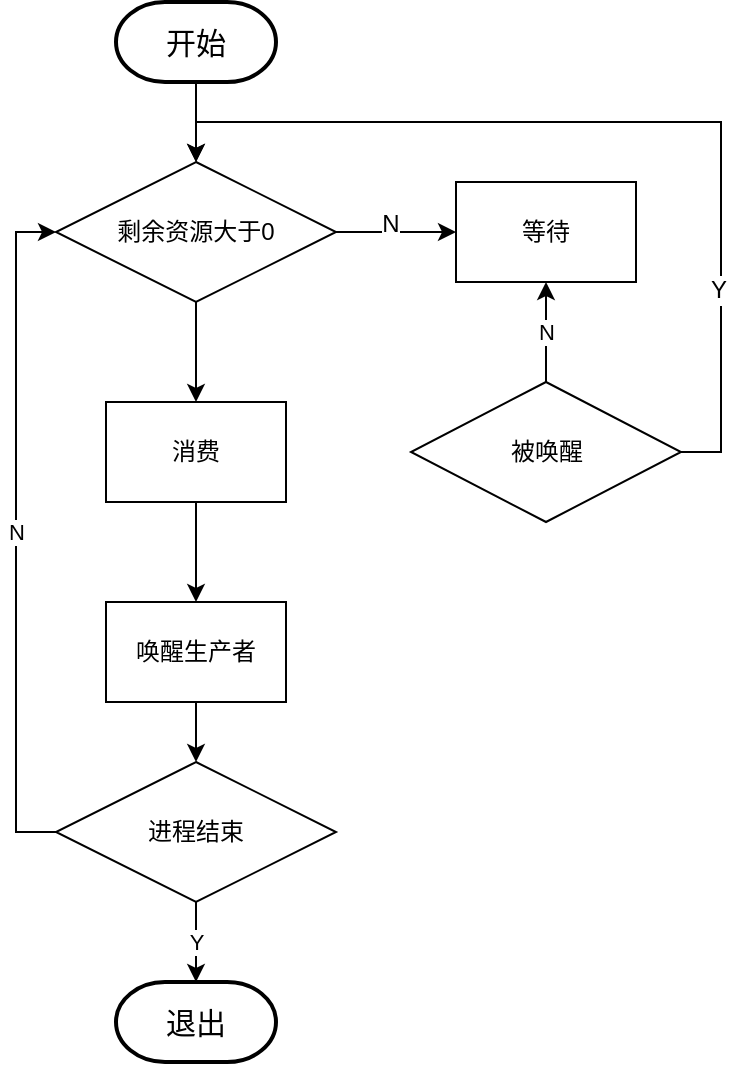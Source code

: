 <mxfile version="12.4.2" type="device" pages="1"><diagram id="_3zAawKxxha5V5olvU7X" name="第 1 页"><mxGraphModel dx="881" dy="666" grid="1" gridSize="10" guides="1" tooltips="1" connect="1" arrows="1" fold="1" page="1" pageScale="1" pageWidth="1920" pageHeight="1200" math="0" shadow="0"><root><mxCell id="0"/><mxCell id="1" parent="0"/><mxCell id="IAb0tbt86b_b00cCBVfO-3" style="edgeStyle=orthogonalEdgeStyle;rounded=0;orthogonalLoop=1;jettySize=auto;html=1;exitX=0.5;exitY=1;exitDx=0;exitDy=0;exitPerimeter=0;entryX=0.5;entryY=0;entryDx=0;entryDy=0;" edge="1" parent="1" source="IAb0tbt86b_b00cCBVfO-1" target="IAb0tbt86b_b00cCBVfO-2"><mxGeometry relative="1" as="geometry"/></mxCell><mxCell id="IAb0tbt86b_b00cCBVfO-1" value="&lt;font style=&quot;font-size: 15px&quot;&gt;开始&lt;/font&gt;" style="strokeWidth=2;html=1;shape=mxgraph.flowchart.terminator;whiteSpace=wrap;" vertex="1" parent="1"><mxGeometry x="380" y="210" width="80" height="40" as="geometry"/></mxCell><mxCell id="IAb0tbt86b_b00cCBVfO-5" style="edgeStyle=orthogonalEdgeStyle;rounded=0;orthogonalLoop=1;jettySize=auto;html=1;exitX=1;exitY=0.5;exitDx=0;exitDy=0;entryX=0;entryY=0.5;entryDx=0;entryDy=0;" edge="1" parent="1" source="IAb0tbt86b_b00cCBVfO-2" target="IAb0tbt86b_b00cCBVfO-4"><mxGeometry relative="1" as="geometry"/></mxCell><mxCell id="IAb0tbt86b_b00cCBVfO-7" value="N" style="text;html=1;align=center;verticalAlign=middle;resizable=0;points=[];;labelBackgroundColor=#ffffff;" vertex="1" connectable="0" parent="IAb0tbt86b_b00cCBVfO-5"><mxGeometry x="-0.1" y="4" relative="1" as="geometry"><mxPoint as="offset"/></mxGeometry></mxCell><mxCell id="IAb0tbt86b_b00cCBVfO-12" style="edgeStyle=orthogonalEdgeStyle;rounded=0;orthogonalLoop=1;jettySize=auto;html=1;exitX=0.5;exitY=1;exitDx=0;exitDy=0;" edge="1" parent="1" source="IAb0tbt86b_b00cCBVfO-2" target="IAb0tbt86b_b00cCBVfO-11"><mxGeometry relative="1" as="geometry"/></mxCell><mxCell id="IAb0tbt86b_b00cCBVfO-2" value="剩余资源大于0" style="rhombus;whiteSpace=wrap;html=1;" vertex="1" parent="1"><mxGeometry x="350" y="290" width="140" height="70" as="geometry"/></mxCell><mxCell id="IAb0tbt86b_b00cCBVfO-4" value="等待" style="rounded=0;whiteSpace=wrap;html=1;" vertex="1" parent="1"><mxGeometry x="550" y="300" width="90" height="50" as="geometry"/></mxCell><mxCell id="IAb0tbt86b_b00cCBVfO-8" style="edgeStyle=orthogonalEdgeStyle;rounded=0;orthogonalLoop=1;jettySize=auto;html=1;exitX=1;exitY=0.5;exitDx=0;exitDy=0;entryX=0.5;entryY=0;entryDx=0;entryDy=0;" edge="1" parent="1" source="IAb0tbt86b_b00cCBVfO-6" target="IAb0tbt86b_b00cCBVfO-2"><mxGeometry relative="1" as="geometry"/></mxCell><mxCell id="IAb0tbt86b_b00cCBVfO-10" value="Y" style="text;html=1;align=center;verticalAlign=middle;resizable=0;points=[];;labelBackgroundColor=#ffffff;" vertex="1" connectable="0" parent="IAb0tbt86b_b00cCBVfO-8"><mxGeometry x="-0.568" y="2" relative="1" as="geometry"><mxPoint as="offset"/></mxGeometry></mxCell><mxCell id="IAb0tbt86b_b00cCBVfO-9" value="N" style="edgeStyle=orthogonalEdgeStyle;rounded=0;orthogonalLoop=1;jettySize=auto;html=1;exitX=0.5;exitY=0;exitDx=0;exitDy=0;" edge="1" parent="1" source="IAb0tbt86b_b00cCBVfO-6" target="IAb0tbt86b_b00cCBVfO-4"><mxGeometry relative="1" as="geometry"/></mxCell><mxCell id="IAb0tbt86b_b00cCBVfO-6" value="被唤醒" style="rhombus;whiteSpace=wrap;html=1;" vertex="1" parent="1"><mxGeometry x="527.5" y="400" width="135" height="70" as="geometry"/></mxCell><mxCell id="IAb0tbt86b_b00cCBVfO-27" style="edgeStyle=orthogonalEdgeStyle;rounded=0;orthogonalLoop=1;jettySize=auto;html=1;exitX=0.5;exitY=1;exitDx=0;exitDy=0;" edge="1" parent="1" source="IAb0tbt86b_b00cCBVfO-11" target="IAb0tbt86b_b00cCBVfO-26"><mxGeometry relative="1" as="geometry"/></mxCell><mxCell id="IAb0tbt86b_b00cCBVfO-11" value="消费" style="rounded=0;whiteSpace=wrap;html=1;" vertex="1" parent="1"><mxGeometry x="375" y="410" width="90" height="50" as="geometry"/></mxCell><mxCell id="IAb0tbt86b_b00cCBVfO-22" value="N" style="edgeStyle=orthogonalEdgeStyle;rounded=0;orthogonalLoop=1;jettySize=auto;html=1;exitX=0;exitY=0.5;exitDx=0;exitDy=0;entryX=0;entryY=0.5;entryDx=0;entryDy=0;" edge="1" parent="1" source="IAb0tbt86b_b00cCBVfO-14" target="IAb0tbt86b_b00cCBVfO-2"><mxGeometry relative="1" as="geometry"/></mxCell><mxCell id="IAb0tbt86b_b00cCBVfO-25" value="Y" style="edgeStyle=orthogonalEdgeStyle;rounded=0;orthogonalLoop=1;jettySize=auto;html=1;exitX=0.5;exitY=1;exitDx=0;exitDy=0;" edge="1" parent="1" source="IAb0tbt86b_b00cCBVfO-14" target="IAb0tbt86b_b00cCBVfO-20"><mxGeometry relative="1" as="geometry"/></mxCell><mxCell id="IAb0tbt86b_b00cCBVfO-14" value="进程结束" style="rhombus;whiteSpace=wrap;html=1;" vertex="1" parent="1"><mxGeometry x="350" y="590" width="140" height="70" as="geometry"/></mxCell><mxCell id="IAb0tbt86b_b00cCBVfO-20" value="&lt;span style=&quot;font-size: 15px&quot;&gt;退出&lt;/span&gt;" style="strokeWidth=2;html=1;shape=mxgraph.flowchart.terminator;whiteSpace=wrap;" vertex="1" parent="1"><mxGeometry x="380" y="700" width="80" height="40" as="geometry"/></mxCell><mxCell id="IAb0tbt86b_b00cCBVfO-28" value="" style="edgeStyle=orthogonalEdgeStyle;rounded=0;orthogonalLoop=1;jettySize=auto;html=1;" edge="1" parent="1" source="IAb0tbt86b_b00cCBVfO-26" target="IAb0tbt86b_b00cCBVfO-14"><mxGeometry relative="1" as="geometry"/></mxCell><mxCell id="IAb0tbt86b_b00cCBVfO-26" value="唤醒生产者" style="rounded=0;whiteSpace=wrap;html=1;" vertex="1" parent="1"><mxGeometry x="375" y="510" width="90" height="50" as="geometry"/></mxCell></root></mxGraphModel></diagram></mxfile>
